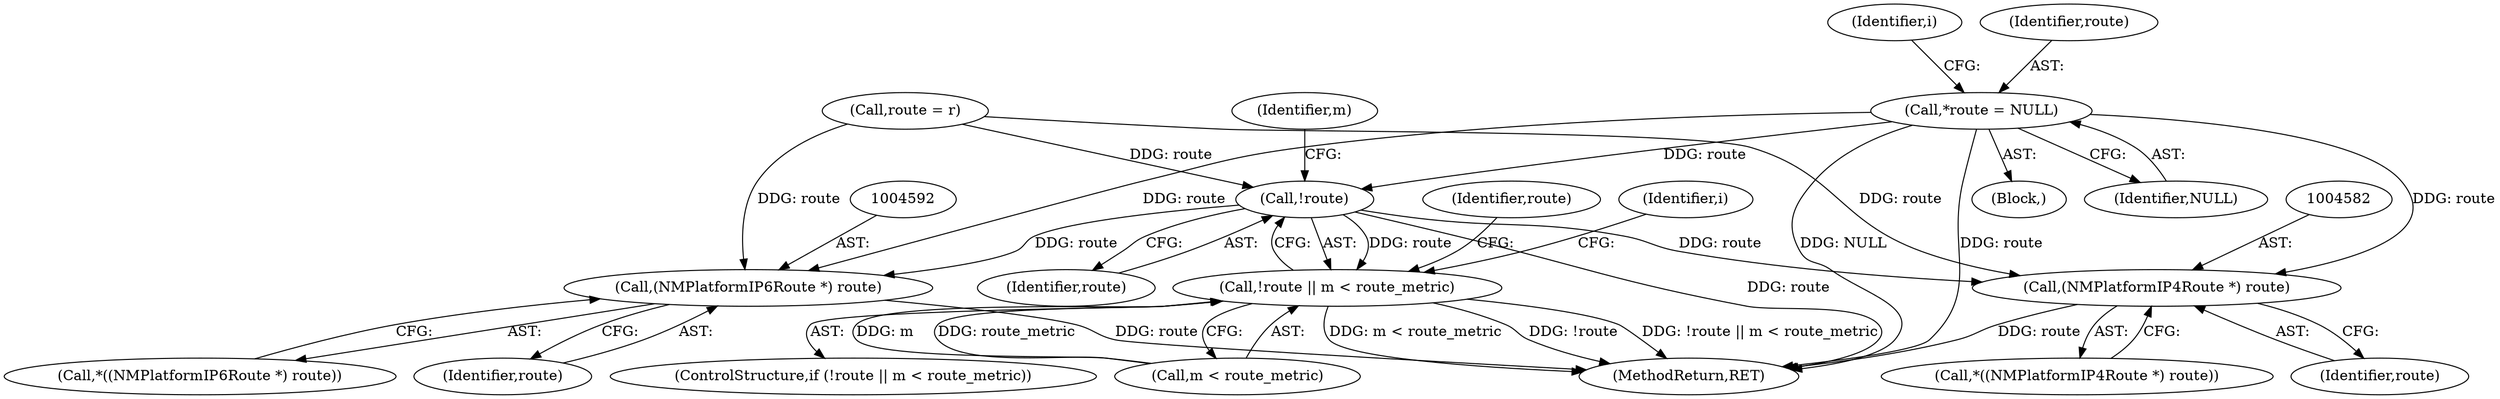 digraph "0_NetworkManager_d5fc88e573fa58b93034b04d35a2454f5d28cad9@pointer" {
"1004501" [label="(Call,*route = NULL)"];
"1004556" [label="(Call,!route)"];
"1004555" [label="(Call,!route || m < route_metric)"];
"1004581" [label="(Call,(NMPlatformIP4Route *) route)"];
"1004591" [label="(Call,(NMPlatformIP6Route *) route)"];
"1004508" [label="(Identifier,i)"];
"1004502" [label="(Identifier,route)"];
"1004563" [label="(Identifier,route)"];
"1004557" [label="(Identifier,route)"];
"1004558" [label="(Call,m < route_metric)"];
"1004494" [label="(Block,)"];
"1004556" [label="(Call,!route)"];
"1004501" [label="(Call,*route = NULL)"];
"1004580" [label="(Call,*((NMPlatformIP4Route *) route))"];
"1004503" [label="(Identifier,NULL)"];
"1004591" [label="(Call,(NMPlatformIP6Route *) route)"];
"1004555" [label="(Call,!route || m < route_metric)"];
"1004559" [label="(Identifier,m)"];
"1004562" [label="(Call,route = r)"];
"1004554" [label="(ControlStructure,if (!route || m < route_metric))"];
"1004593" [label="(Identifier,route)"];
"1004583" [label="(Identifier,route)"];
"1004581" [label="(Call,(NMPlatformIP4Route *) route)"];
"1007368" [label="(MethodReturn,RET)"];
"1004590" [label="(Call,*((NMPlatformIP6Route *) route))"];
"1004516" [label="(Identifier,i)"];
"1004501" -> "1004494"  [label="AST: "];
"1004501" -> "1004503"  [label="CFG: "];
"1004502" -> "1004501"  [label="AST: "];
"1004503" -> "1004501"  [label="AST: "];
"1004508" -> "1004501"  [label="CFG: "];
"1004501" -> "1007368"  [label="DDG: route"];
"1004501" -> "1007368"  [label="DDG: NULL"];
"1004501" -> "1004556"  [label="DDG: route"];
"1004501" -> "1004581"  [label="DDG: route"];
"1004501" -> "1004591"  [label="DDG: route"];
"1004556" -> "1004555"  [label="AST: "];
"1004556" -> "1004557"  [label="CFG: "];
"1004557" -> "1004556"  [label="AST: "];
"1004559" -> "1004556"  [label="CFG: "];
"1004555" -> "1004556"  [label="CFG: "];
"1004556" -> "1007368"  [label="DDG: route"];
"1004556" -> "1004555"  [label="DDG: route"];
"1004562" -> "1004556"  [label="DDG: route"];
"1004556" -> "1004581"  [label="DDG: route"];
"1004556" -> "1004591"  [label="DDG: route"];
"1004555" -> "1004554"  [label="AST: "];
"1004555" -> "1004558"  [label="CFG: "];
"1004558" -> "1004555"  [label="AST: "];
"1004563" -> "1004555"  [label="CFG: "];
"1004516" -> "1004555"  [label="CFG: "];
"1004555" -> "1007368"  [label="DDG: !route"];
"1004555" -> "1007368"  [label="DDG: !route || m < route_metric"];
"1004555" -> "1007368"  [label="DDG: m < route_metric"];
"1004558" -> "1004555"  [label="DDG: m"];
"1004558" -> "1004555"  [label="DDG: route_metric"];
"1004581" -> "1004580"  [label="AST: "];
"1004581" -> "1004583"  [label="CFG: "];
"1004582" -> "1004581"  [label="AST: "];
"1004583" -> "1004581"  [label="AST: "];
"1004580" -> "1004581"  [label="CFG: "];
"1004581" -> "1007368"  [label="DDG: route"];
"1004562" -> "1004581"  [label="DDG: route"];
"1004591" -> "1004590"  [label="AST: "];
"1004591" -> "1004593"  [label="CFG: "];
"1004592" -> "1004591"  [label="AST: "];
"1004593" -> "1004591"  [label="AST: "];
"1004590" -> "1004591"  [label="CFG: "];
"1004591" -> "1007368"  [label="DDG: route"];
"1004562" -> "1004591"  [label="DDG: route"];
}
